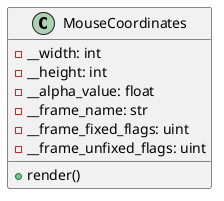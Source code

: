 @startuml

class MouseCoordinates {

    - __width: int
    - __height: int
    - __alpha_value: float
    - __frame_name: str
    - __frame_fixed_flags: uint
    - __frame_unfixed_flags: uint

    + render()

}




@enduml